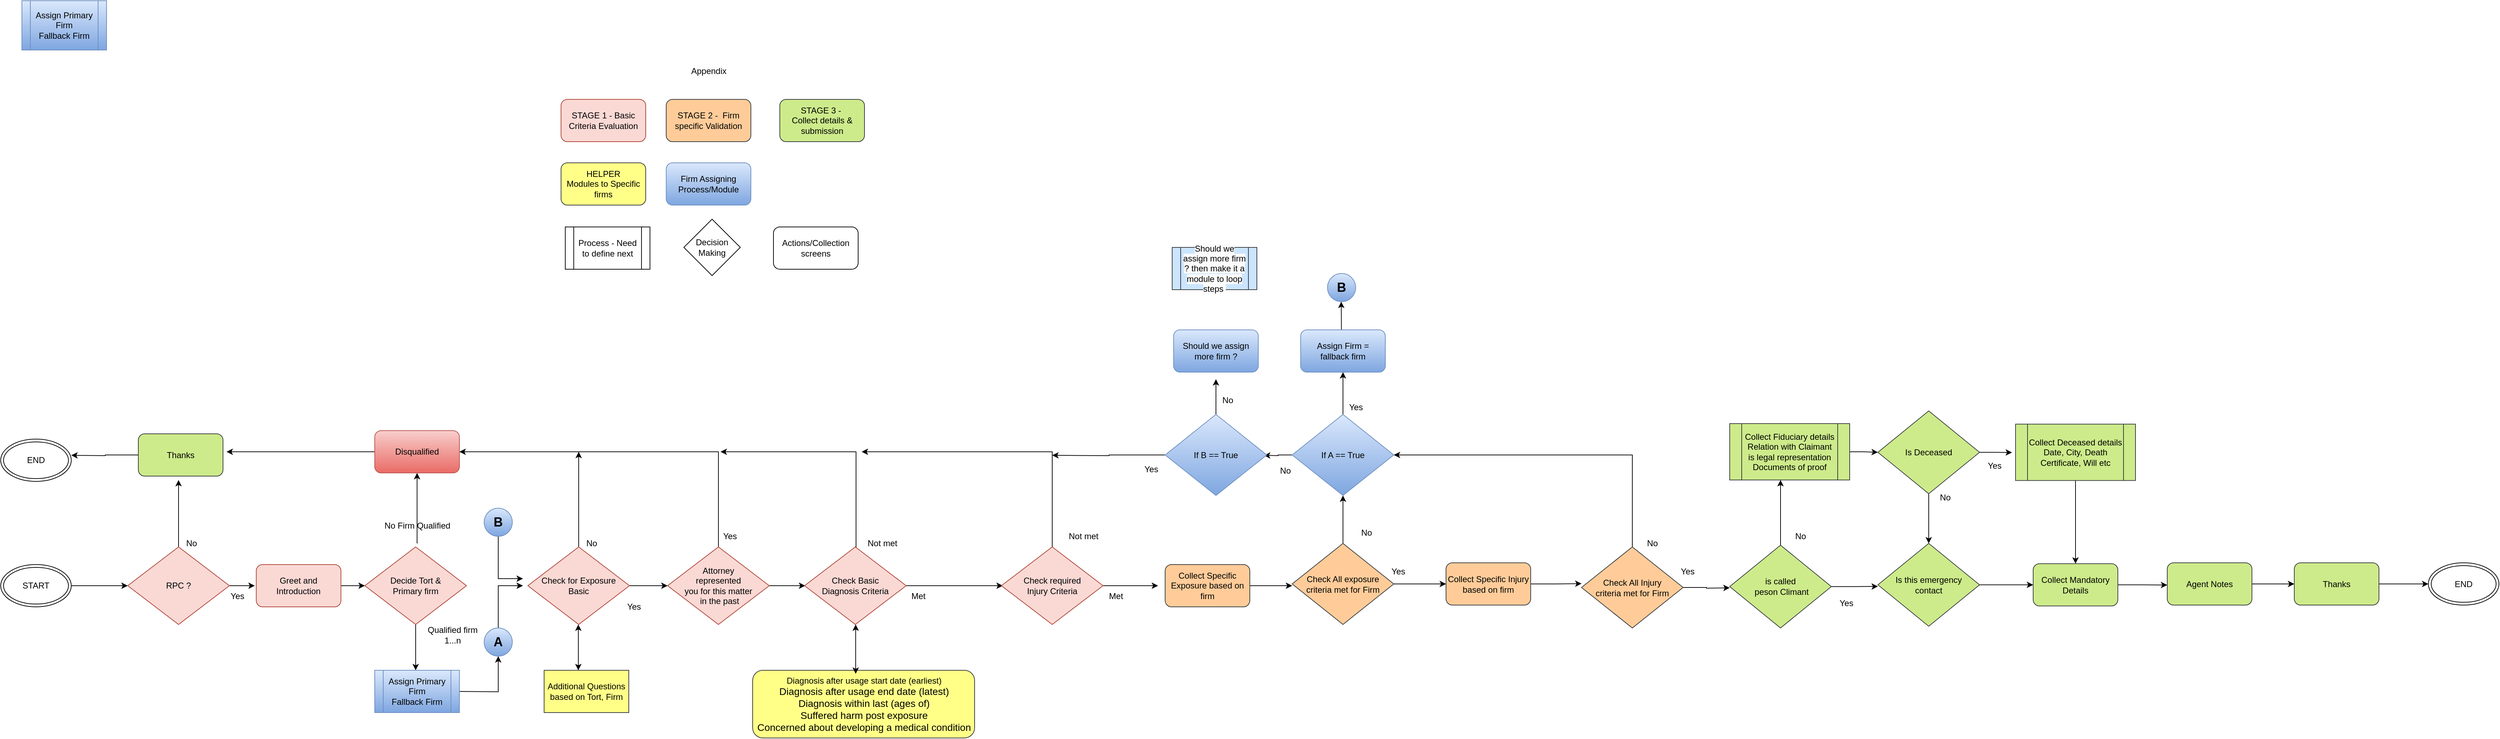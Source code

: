 <mxfile version="21.1.5" type="device">
  <diagram name="Page-1" id="eFChfph1INOUIxKzwDbk">
    <mxGraphModel dx="1219" dy="2870" grid="1" gridSize="10" guides="1" tooltips="1" connect="1" arrows="1" fold="1" page="1" pageScale="1" pageWidth="850" pageHeight="1100" math="0" shadow="0">
      <root>
        <mxCell id="0" />
        <mxCell id="1" parent="0" />
        <mxCell id="fpyDUGGiXaEMiH24qcTl-91" style="edgeStyle=orthogonalEdgeStyle;rounded=0;orthogonalLoop=1;jettySize=auto;html=1;exitX=1;exitY=0.5;exitDx=0;exitDy=0;entryX=0;entryY=0.5;entryDx=0;entryDy=0;" edge="1" parent="1" source="fpyDUGGiXaEMiH24qcTl-92" target="fpyDUGGiXaEMiH24qcTl-95">
          <mxGeometry relative="1" as="geometry" />
        </mxCell>
        <mxCell id="fpyDUGGiXaEMiH24qcTl-92" value="START" style="ellipse;shape=doubleEllipse;whiteSpace=wrap;html=1;" vertex="1" parent="1">
          <mxGeometry x="20" y="-750" width="100" height="60" as="geometry" />
        </mxCell>
        <mxCell id="fpyDUGGiXaEMiH24qcTl-93" style="edgeStyle=orthogonalEdgeStyle;rounded=0;orthogonalLoop=1;jettySize=auto;html=1;exitX=1;exitY=0.5;exitDx=0;exitDy=0;" edge="1" parent="1" source="fpyDUGGiXaEMiH24qcTl-95">
          <mxGeometry relative="1" as="geometry">
            <mxPoint x="380" y="-720" as="targetPoint" />
          </mxGeometry>
        </mxCell>
        <mxCell id="fpyDUGGiXaEMiH24qcTl-94" style="edgeStyle=orthogonalEdgeStyle;rounded=0;orthogonalLoop=1;jettySize=auto;html=1;" edge="1" parent="1" source="fpyDUGGiXaEMiH24qcTl-95">
          <mxGeometry relative="1" as="geometry">
            <mxPoint x="272" y="-870" as="targetPoint" />
          </mxGeometry>
        </mxCell>
        <mxCell id="fpyDUGGiXaEMiH24qcTl-95" value="RPC ?" style="rhombus;whiteSpace=wrap;html=1;fillColor=#fad9d5;strokeColor=#ae4132;" vertex="1" parent="1">
          <mxGeometry x="200" y="-775" width="144" height="110" as="geometry" />
        </mxCell>
        <mxCell id="fpyDUGGiXaEMiH24qcTl-96" style="edgeStyle=orthogonalEdgeStyle;rounded=0;orthogonalLoop=1;jettySize=auto;html=1;exitX=0.5;exitY=1;exitDx=0;exitDy=0;entryX=0.5;entryY=0;entryDx=0;entryDy=0;" edge="1" parent="1" source="fpyDUGGiXaEMiH24qcTl-97">
          <mxGeometry relative="1" as="geometry">
            <mxPoint x="608" y="-600" as="targetPoint" />
          </mxGeometry>
        </mxCell>
        <mxCell id="fpyDUGGiXaEMiH24qcTl-97" value="Decide Tort &amp;amp; &lt;br&gt;Primary firm" style="rhombus;whiteSpace=wrap;html=1;fillColor=#fad9d5;strokeColor=#ae4132;" vertex="1" parent="1">
          <mxGeometry x="536" y="-775" width="144" height="110" as="geometry" />
        </mxCell>
        <mxCell id="fpyDUGGiXaEMiH24qcTl-98" style="edgeStyle=orthogonalEdgeStyle;rounded=0;orthogonalLoop=1;jettySize=auto;html=1;exitX=1;exitY=0.5;exitDx=0;exitDy=0;entryX=0;entryY=0.5;entryDx=0;entryDy=0;" edge="1" parent="1" source="fpyDUGGiXaEMiH24qcTl-99" target="fpyDUGGiXaEMiH24qcTl-97">
          <mxGeometry relative="1" as="geometry" />
        </mxCell>
        <mxCell id="fpyDUGGiXaEMiH24qcTl-99" value="Greet and Introduction" style="rounded=1;whiteSpace=wrap;html=1;fillColor=#fad9d5;strokeColor=#ae4132;" vertex="1" parent="1">
          <mxGeometry x="382.13" y="-750" width="120" height="60" as="geometry" />
        </mxCell>
        <mxCell id="fpyDUGGiXaEMiH24qcTl-100" style="edgeStyle=orthogonalEdgeStyle;rounded=0;orthogonalLoop=1;jettySize=auto;html=1;exitX=1;exitY=0.5;exitDx=0;exitDy=0;entryX=0.5;entryY=1;entryDx=0;entryDy=0;" edge="1" parent="1" target="fpyDUGGiXaEMiH24qcTl-141">
          <mxGeometry relative="1" as="geometry">
            <mxPoint x="668" y="-570" as="sourcePoint" />
          </mxGeometry>
        </mxCell>
        <mxCell id="fpyDUGGiXaEMiH24qcTl-101" value="No Firm Qualified" style="text;html=1;align=center;verticalAlign=middle;resizable=0;points=[];autosize=1;strokeColor=none;fillColor=none;" vertex="1" parent="1">
          <mxGeometry x="550" y="-820" width="120" height="30" as="geometry" />
        </mxCell>
        <mxCell id="fpyDUGGiXaEMiH24qcTl-102" value="Qualified firm&lt;br&gt;1...n" style="text;html=1;align=center;verticalAlign=middle;resizable=0;points=[];autosize=1;strokeColor=none;fillColor=none;" vertex="1" parent="1">
          <mxGeometry x="615" y="-670" width="90" height="40" as="geometry" />
        </mxCell>
        <mxCell id="fpyDUGGiXaEMiH24qcTl-103" value="" style="edgeStyle=orthogonalEdgeStyle;rounded=0;orthogonalLoop=1;jettySize=auto;html=1;" edge="1" parent="1" target="fpyDUGGiXaEMiH24qcTl-105">
          <mxGeometry relative="1" as="geometry">
            <mxPoint x="608" y="-870" as="targetPoint" />
            <mxPoint x="610" y="-780" as="sourcePoint" />
            <Array as="points">
              <mxPoint x="610" y="-840" />
              <mxPoint x="610" y="-840" />
            </Array>
          </mxGeometry>
        </mxCell>
        <mxCell id="fpyDUGGiXaEMiH24qcTl-104" style="edgeStyle=orthogonalEdgeStyle;rounded=0;orthogonalLoop=1;jettySize=auto;html=1;exitX=0;exitY=0.5;exitDx=0;exitDy=0;" edge="1" parent="1" source="fpyDUGGiXaEMiH24qcTl-105">
          <mxGeometry relative="1" as="geometry">
            <mxPoint x="340" y="-910" as="targetPoint" />
          </mxGeometry>
        </mxCell>
        <mxCell id="fpyDUGGiXaEMiH24qcTl-105" value="Disqualified" style="rounded=1;whiteSpace=wrap;html=1;fillColor=#f8cecc;gradientColor=#ea6b66;strokeColor=#b85450;" vertex="1" parent="1">
          <mxGeometry x="550" y="-940" width="120" height="60" as="geometry" />
        </mxCell>
        <mxCell id="fpyDUGGiXaEMiH24qcTl-106" style="edgeStyle=orthogonalEdgeStyle;rounded=0;orthogonalLoop=1;jettySize=auto;html=1;exitX=1;exitY=0.5;exitDx=0;exitDy=0;entryX=0;entryY=0.5;entryDx=0;entryDy=0;" edge="1" parent="1" source="fpyDUGGiXaEMiH24qcTl-108" target="fpyDUGGiXaEMiH24qcTl-111">
          <mxGeometry relative="1" as="geometry" />
        </mxCell>
        <mxCell id="fpyDUGGiXaEMiH24qcTl-107" style="edgeStyle=orthogonalEdgeStyle;rounded=0;orthogonalLoop=1;jettySize=auto;html=1;exitX=0.5;exitY=0;exitDx=0;exitDy=0;" edge="1" parent="1" source="fpyDUGGiXaEMiH24qcTl-108">
          <mxGeometry relative="1" as="geometry">
            <mxPoint x="839" y="-910" as="targetPoint" />
          </mxGeometry>
        </mxCell>
        <mxCell id="fpyDUGGiXaEMiH24qcTl-108" value="Check for Exposure&lt;br&gt;Basic" style="rhombus;whiteSpace=wrap;html=1;fillColor=#fad9d5;strokeColor=#ae4132;" vertex="1" parent="1">
          <mxGeometry x="767" y="-775" width="144" height="110" as="geometry" />
        </mxCell>
        <mxCell id="fpyDUGGiXaEMiH24qcTl-109" style="edgeStyle=orthogonalEdgeStyle;rounded=0;orthogonalLoop=1;jettySize=auto;html=1;exitX=0.5;exitY=0;exitDx=0;exitDy=0;entryX=1;entryY=0.5;entryDx=0;entryDy=0;" edge="1" parent="1" source="fpyDUGGiXaEMiH24qcTl-111" target="fpyDUGGiXaEMiH24qcTl-105">
          <mxGeometry relative="1" as="geometry">
            <mxPoint x="706" y="-910" as="targetPoint" />
            <Array as="points">
              <mxPoint x="1037" y="-910" />
            </Array>
          </mxGeometry>
        </mxCell>
        <mxCell id="fpyDUGGiXaEMiH24qcTl-110" style="edgeStyle=orthogonalEdgeStyle;rounded=0;orthogonalLoop=1;jettySize=auto;html=1;exitX=1;exitY=0.5;exitDx=0;exitDy=0;" edge="1" parent="1" source="fpyDUGGiXaEMiH24qcTl-111">
          <mxGeometry relative="1" as="geometry">
            <mxPoint x="1160" y="-720" as="targetPoint" />
          </mxGeometry>
        </mxCell>
        <mxCell id="fpyDUGGiXaEMiH24qcTl-111" value="Attorney &lt;br&gt;represented &lt;br&gt;you for this matter&lt;br&gt;&amp;nbsp;in the past" style="rhombus;whiteSpace=wrap;html=1;fillColor=#fad9d5;strokeColor=#ae4132;" vertex="1" parent="1">
          <mxGeometry x="965" y="-775" width="144" height="110" as="geometry" />
        </mxCell>
        <mxCell id="fpyDUGGiXaEMiH24qcTl-112" value="Yes" style="text;html=1;align=center;verticalAlign=middle;resizable=0;points=[];autosize=1;strokeColor=none;fillColor=none;" vertex="1" parent="1">
          <mxGeometry x="1033" y="-805" width="40" height="30" as="geometry" />
        </mxCell>
        <mxCell id="fpyDUGGiXaEMiH24qcTl-113" value="Yes" style="text;html=1;align=center;verticalAlign=middle;resizable=0;points=[];autosize=1;strokeColor=none;fillColor=none;" vertex="1" parent="1">
          <mxGeometry x="897" y="-705" width="40" height="30" as="geometry" />
        </mxCell>
        <mxCell id="fpyDUGGiXaEMiH24qcTl-114" value="No" style="text;html=1;align=center;verticalAlign=middle;resizable=0;points=[];autosize=1;strokeColor=none;fillColor=none;" vertex="1" parent="1">
          <mxGeometry x="837" y="-795" width="40" height="30" as="geometry" />
        </mxCell>
        <mxCell id="fpyDUGGiXaEMiH24qcTl-115" value="Additional Questions based on Tort, Firm" style="rounded=0;whiteSpace=wrap;html=1;fillColor=#ffff88;strokeColor=#36393d;" vertex="1" parent="1">
          <mxGeometry x="790" y="-600" width="120" height="60" as="geometry" />
        </mxCell>
        <mxCell id="fpyDUGGiXaEMiH24qcTl-116" value="" style="endArrow=classic;startArrow=classic;html=1;rounded=0;" edge="1" parent="1">
          <mxGeometry width="50" height="50" relative="1" as="geometry">
            <mxPoint x="838.5" y="-600" as="sourcePoint" />
            <mxPoint x="838.5" y="-665" as="targetPoint" />
            <Array as="points">
              <mxPoint x="838.5" y="-635" />
            </Array>
          </mxGeometry>
        </mxCell>
        <mxCell id="fpyDUGGiXaEMiH24qcTl-117" style="edgeStyle=orthogonalEdgeStyle;rounded=0;orthogonalLoop=1;jettySize=auto;html=1;exitX=1;exitY=0.5;exitDx=0;exitDy=0;" edge="1" parent="1" source="fpyDUGGiXaEMiH24qcTl-119">
          <mxGeometry relative="1" as="geometry">
            <mxPoint x="1440" y="-720" as="targetPoint" />
          </mxGeometry>
        </mxCell>
        <mxCell id="fpyDUGGiXaEMiH24qcTl-118" style="edgeStyle=orthogonalEdgeStyle;rounded=0;orthogonalLoop=1;jettySize=auto;html=1;exitX=0.5;exitY=0;exitDx=0;exitDy=0;" edge="1" parent="1" source="fpyDUGGiXaEMiH24qcTl-119">
          <mxGeometry relative="1" as="geometry">
            <mxPoint x="1040" y="-910" as="targetPoint" />
            <Array as="points">
              <mxPoint x="1232" y="-910" />
            </Array>
          </mxGeometry>
        </mxCell>
        <mxCell id="fpyDUGGiXaEMiH24qcTl-119" value="Check Basic &lt;br&gt;Diagnosis Criteria" style="rhombus;whiteSpace=wrap;html=1;fillColor=#fad9d5;strokeColor=#ae4132;" vertex="1" parent="1">
          <mxGeometry x="1159" y="-775" width="144" height="110" as="geometry" />
        </mxCell>
        <mxCell id="fpyDUGGiXaEMiH24qcTl-120" value="Diagnosis after usage start date (earliest)&lt;br style=&quot;caret-color: rgb(0, 0, 0); font-size: 14px; text-align: start;&quot;&gt;&lt;span style=&quot;caret-color: rgb(0, 0, 0); font-size: 14px; text-align: start;&quot;&gt;Diagnosis after usage end date (latest)&lt;/span&gt;&lt;br style=&quot;caret-color: rgb(0, 0, 0); font-size: 14px; text-align: start;&quot;&gt;&lt;span style=&quot;caret-color: rgb(0, 0, 0); font-size: 14px; text-align: start;&quot;&gt;Diagnosis within last (ages of)&lt;/span&gt;&lt;br style=&quot;caret-color: rgb(0, 0, 0); font-size: 14px; text-align: start;&quot;&gt;&lt;span style=&quot;caret-color: rgb(0, 0, 0); font-size: 14px; text-align: start;&quot;&gt;Suffered harm post exposure&lt;/span&gt;&lt;br style=&quot;caret-color: rgb(0, 0, 0); font-size: 14px; text-align: start;&quot;&gt;&lt;span style=&quot;caret-color: rgb(0, 0, 0); font-size: 14px; text-align: start;&quot;&gt;Concerned about developing a medical condition&lt;/span&gt;" style="rounded=1;whiteSpace=wrap;html=1;fillColor=#ffff88;strokeColor=#36393d;" vertex="1" parent="1">
          <mxGeometry x="1085.5" y="-600" width="314.5" height="96" as="geometry" />
        </mxCell>
        <mxCell id="fpyDUGGiXaEMiH24qcTl-121" value="" style="endArrow=classic;startArrow=classic;html=1;rounded=0;" edge="1" parent="1">
          <mxGeometry width="50" height="50" relative="1" as="geometry">
            <mxPoint x="1231.5" y="-595" as="sourcePoint" />
            <mxPoint x="1231.5" y="-665" as="targetPoint" />
          </mxGeometry>
        </mxCell>
        <mxCell id="fpyDUGGiXaEMiH24qcTl-122" value="Not met" style="text;html=1;align=center;verticalAlign=middle;resizable=0;points=[];autosize=1;strokeColor=none;fillColor=none;" vertex="1" parent="1">
          <mxGeometry x="1234" y="-795" width="70" height="30" as="geometry" />
        </mxCell>
        <mxCell id="fpyDUGGiXaEMiH24qcTl-123" value="Met" style="text;html=1;align=center;verticalAlign=middle;resizable=0;points=[];autosize=1;strokeColor=none;fillColor=none;" vertex="1" parent="1">
          <mxGeometry x="1300" y="-720" width="40" height="30" as="geometry" />
        </mxCell>
        <mxCell id="fpyDUGGiXaEMiH24qcTl-124" style="edgeStyle=orthogonalEdgeStyle;rounded=0;orthogonalLoop=1;jettySize=auto;html=1;exitX=1;exitY=0.5;exitDx=0;exitDy=0;" edge="1" parent="1" source="fpyDUGGiXaEMiH24qcTl-126">
          <mxGeometry relative="1" as="geometry">
            <mxPoint x="1660" y="-720" as="targetPoint" />
          </mxGeometry>
        </mxCell>
        <mxCell id="fpyDUGGiXaEMiH24qcTl-125" style="edgeStyle=orthogonalEdgeStyle;rounded=0;orthogonalLoop=1;jettySize=auto;html=1;exitX=0.5;exitY=0;exitDx=0;exitDy=0;" edge="1" parent="1" source="fpyDUGGiXaEMiH24qcTl-126">
          <mxGeometry relative="1" as="geometry">
            <mxPoint x="1240" y="-910" as="targetPoint" />
            <Array as="points">
              <mxPoint x="1510" y="-910" />
            </Array>
          </mxGeometry>
        </mxCell>
        <mxCell id="fpyDUGGiXaEMiH24qcTl-126" value="Check required&lt;br&gt;Injury Criteria" style="rhombus;whiteSpace=wrap;html=1;fillColor=#fad9d5;strokeColor=#ae4132;" vertex="1" parent="1">
          <mxGeometry x="1438" y="-775" width="144" height="110" as="geometry" />
        </mxCell>
        <mxCell id="fpyDUGGiXaEMiH24qcTl-127" value="Not met" style="text;html=1;align=center;verticalAlign=middle;resizable=0;points=[];autosize=1;strokeColor=none;fillColor=none;" vertex="1" parent="1">
          <mxGeometry x="1519" y="-805" width="70" height="30" as="geometry" />
        </mxCell>
        <mxCell id="fpyDUGGiXaEMiH24qcTl-128" value="Met" style="text;html=1;align=center;verticalAlign=middle;resizable=0;points=[];autosize=1;strokeColor=none;fillColor=none;" vertex="1" parent="1">
          <mxGeometry x="1580" y="-720" width="40" height="30" as="geometry" />
        </mxCell>
        <mxCell id="fpyDUGGiXaEMiH24qcTl-129" style="edgeStyle=orthogonalEdgeStyle;rounded=0;orthogonalLoop=1;jettySize=auto;html=1;" edge="1" parent="1" source="fpyDUGGiXaEMiH24qcTl-130">
          <mxGeometry relative="1" as="geometry">
            <mxPoint x="1850" y="-720" as="targetPoint" />
          </mxGeometry>
        </mxCell>
        <mxCell id="fpyDUGGiXaEMiH24qcTl-130" value="Collect Specific Exposure based on firm" style="rounded=1;whiteSpace=wrap;html=1;fillColor=#ffcc99;strokeColor=#36393d;" vertex="1" parent="1">
          <mxGeometry x="1670" y="-750" width="120" height="60" as="geometry" />
        </mxCell>
        <mxCell id="fpyDUGGiXaEMiH24qcTl-131" style="edgeStyle=orthogonalEdgeStyle;rounded=0;orthogonalLoop=1;jettySize=auto;html=1;exitX=1;exitY=0.5;exitDx=0;exitDy=0;entryX=0;entryY=0.452;entryDx=0;entryDy=0;entryPerimeter=0;" edge="1" parent="1" source="fpyDUGGiXaEMiH24qcTl-132" target="fpyDUGGiXaEMiH24qcTl-146">
          <mxGeometry relative="1" as="geometry" />
        </mxCell>
        <mxCell id="fpyDUGGiXaEMiH24qcTl-132" value="Collect Specific Injury based on firm" style="rounded=1;whiteSpace=wrap;html=1;fillColor=#ffcc99;strokeColor=#36393d;" vertex="1" parent="1">
          <mxGeometry x="2068" y="-752.5" width="120" height="60" as="geometry" />
        </mxCell>
        <mxCell id="fpyDUGGiXaEMiH24qcTl-133" style="edgeStyle=orthogonalEdgeStyle;rounded=0;orthogonalLoop=1;jettySize=auto;html=1;exitX=1;exitY=0.5;exitDx=0;exitDy=0;entryX=0;entryY=0.5;entryDx=0;entryDy=0;" edge="1" parent="1" source="fpyDUGGiXaEMiH24qcTl-135" target="fpyDUGGiXaEMiH24qcTl-132">
          <mxGeometry relative="1" as="geometry" />
        </mxCell>
        <mxCell id="fpyDUGGiXaEMiH24qcTl-134" style="edgeStyle=orthogonalEdgeStyle;rounded=0;orthogonalLoop=1;jettySize=auto;html=1;exitX=0.5;exitY=0;exitDx=0;exitDy=0;entryX=0.5;entryY=1;entryDx=0;entryDy=0;" edge="1" parent="1" source="fpyDUGGiXaEMiH24qcTl-135" target="fpyDUGGiXaEMiH24qcTl-149">
          <mxGeometry relative="1" as="geometry">
            <mxPoint x="1922" y="-830" as="targetPoint" />
          </mxGeometry>
        </mxCell>
        <mxCell id="fpyDUGGiXaEMiH24qcTl-135" value="Check All exposure criteria met for Firm" style="rhombus;whiteSpace=wrap;html=1;fillColor=#ffcc99;strokeColor=#36393d;" vertex="1" parent="1">
          <mxGeometry x="1850" y="-780" width="144" height="115" as="geometry" />
        </mxCell>
        <mxCell id="fpyDUGGiXaEMiH24qcTl-136" value="Yes" style="text;html=1;align=center;verticalAlign=middle;resizable=0;points=[];autosize=1;strokeColor=none;fillColor=none;" vertex="1" parent="1">
          <mxGeometry x="1980" y="-755" width="40" height="30" as="geometry" />
        </mxCell>
        <mxCell id="fpyDUGGiXaEMiH24qcTl-137" value="No" style="text;html=1;align=center;verticalAlign=middle;resizable=0;points=[];autosize=1;strokeColor=none;fillColor=none;" vertex="1" parent="1">
          <mxGeometry x="1935" y="-810" width="40" height="30" as="geometry" />
        </mxCell>
        <mxCell id="fpyDUGGiXaEMiH24qcTl-138" style="edgeStyle=orthogonalEdgeStyle;rounded=0;orthogonalLoop=1;jettySize=auto;html=1;exitX=0.5;exitY=1;exitDx=0;exitDy=0;" edge="1" parent="1" source="fpyDUGGiXaEMiH24qcTl-139">
          <mxGeometry relative="1" as="geometry">
            <mxPoint x="760" y="-730" as="targetPoint" />
            <Array as="points">
              <mxPoint x="725" y="-730" />
            </Array>
          </mxGeometry>
        </mxCell>
        <mxCell id="fpyDUGGiXaEMiH24qcTl-139" value="&lt;b&gt;&lt;font style=&quot;font-size: 18px;&quot;&gt;B&lt;/font&gt;&lt;/b&gt;" style="ellipse;whiteSpace=wrap;html=1;aspect=fixed;fillColor=#dae8fc;gradientColor=#7ea6e0;strokeColor=#6c8ebf;" vertex="1" parent="1">
          <mxGeometry x="705" y="-830" width="40" height="40" as="geometry" />
        </mxCell>
        <mxCell id="fpyDUGGiXaEMiH24qcTl-140" style="edgeStyle=orthogonalEdgeStyle;rounded=0;orthogonalLoop=1;jettySize=auto;html=1;exitX=0.5;exitY=0;exitDx=0;exitDy=0;" edge="1" parent="1" source="fpyDUGGiXaEMiH24qcTl-141">
          <mxGeometry relative="1" as="geometry">
            <mxPoint x="760" y="-720" as="targetPoint" />
            <Array as="points">
              <mxPoint x="725" y="-720" />
            </Array>
          </mxGeometry>
        </mxCell>
        <mxCell id="fpyDUGGiXaEMiH24qcTl-141" value="&lt;b&gt;&lt;font style=&quot;font-size: 18px;&quot;&gt;A&lt;/font&gt;&lt;/b&gt;" style="ellipse;whiteSpace=wrap;html=1;aspect=fixed;fillColor=#dae8fc;gradientColor=#7ea6e0;strokeColor=#6c8ebf;" vertex="1" parent="1">
          <mxGeometry x="705" y="-660" width="40" height="40" as="geometry" />
        </mxCell>
        <mxCell id="fpyDUGGiXaEMiH24qcTl-142" style="edgeStyle=orthogonalEdgeStyle;rounded=0;orthogonalLoop=1;jettySize=auto;html=1;exitX=0.5;exitY=0;exitDx=0;exitDy=0;" edge="1" parent="1" source="fpyDUGGiXaEMiH24qcTl-151">
          <mxGeometry relative="1" as="geometry">
            <mxPoint x="1919.5" y="-1123" as="targetPoint" />
            <mxPoint x="1919.5" y="-1073" as="sourcePoint" />
            <Array as="points">
              <mxPoint x="1920" y="-1063" />
              <mxPoint x="1920" y="-1063" />
            </Array>
          </mxGeometry>
        </mxCell>
        <mxCell id="fpyDUGGiXaEMiH24qcTl-143" value="&lt;b&gt;&lt;font style=&quot;font-size: 18px;&quot;&gt;B&lt;/font&gt;&lt;/b&gt;" style="ellipse;whiteSpace=wrap;html=1;aspect=fixed;fillColor=#dae8fc;gradientColor=#7ea6e0;strokeColor=#6c8ebf;" vertex="1" parent="1">
          <mxGeometry x="1900" y="-1163" width="40" height="40" as="geometry" />
        </mxCell>
        <mxCell id="fpyDUGGiXaEMiH24qcTl-144" style="edgeStyle=orthogonalEdgeStyle;rounded=0;orthogonalLoop=1;jettySize=auto;html=1;exitX=1;exitY=0.5;exitDx=0;exitDy=0;" edge="1" parent="1" source="fpyDUGGiXaEMiH24qcTl-146">
          <mxGeometry relative="1" as="geometry">
            <mxPoint x="2470" y="-717" as="targetPoint" />
          </mxGeometry>
        </mxCell>
        <mxCell id="fpyDUGGiXaEMiH24qcTl-145" style="edgeStyle=orthogonalEdgeStyle;rounded=0;orthogonalLoop=1;jettySize=auto;html=1;exitX=0.5;exitY=0;exitDx=0;exitDy=0;entryX=1;entryY=0.5;entryDx=0;entryDy=0;" edge="1" parent="1" source="fpyDUGGiXaEMiH24qcTl-146" target="fpyDUGGiXaEMiH24qcTl-149">
          <mxGeometry relative="1" as="geometry" />
        </mxCell>
        <mxCell id="fpyDUGGiXaEMiH24qcTl-146" value="Check All Injury &lt;br&gt;criteria met for Firm" style="rhombus;whiteSpace=wrap;html=1;fillColor=#ffcc99;strokeColor=#36393d;" vertex="1" parent="1">
          <mxGeometry x="2260" y="-775" width="144" height="115" as="geometry" />
        </mxCell>
        <mxCell id="fpyDUGGiXaEMiH24qcTl-147" style="edgeStyle=orthogonalEdgeStyle;rounded=0;orthogonalLoop=1;jettySize=auto;html=1;exitX=0.5;exitY=0;exitDx=0;exitDy=0;entryX=0.5;entryY=1;entryDx=0;entryDy=0;" edge="1" parent="1" source="fpyDUGGiXaEMiH24qcTl-149" target="fpyDUGGiXaEMiH24qcTl-151">
          <mxGeometry relative="1" as="geometry" />
        </mxCell>
        <mxCell id="fpyDUGGiXaEMiH24qcTl-148" style="edgeStyle=orthogonalEdgeStyle;rounded=0;orthogonalLoop=1;jettySize=auto;html=1;exitX=0;exitY=0.5;exitDx=0;exitDy=0;" edge="1" parent="1" source="fpyDUGGiXaEMiH24qcTl-149">
          <mxGeometry relative="1" as="geometry">
            <mxPoint x="1810" y="-905" as="targetPoint" />
          </mxGeometry>
        </mxCell>
        <mxCell id="fpyDUGGiXaEMiH24qcTl-149" value="If A == True" style="rhombus;whiteSpace=wrap;html=1;fillColor=#dae8fc;gradientColor=#7ea6e0;strokeColor=#6c8ebf;" vertex="1" parent="1">
          <mxGeometry x="1850" y="-963" width="144" height="115" as="geometry" />
        </mxCell>
        <mxCell id="fpyDUGGiXaEMiH24qcTl-150" value="" style="edgeStyle=orthogonalEdgeStyle;rounded=0;orthogonalLoop=1;jettySize=auto;html=1;exitX=0.5;exitY=0;exitDx=0;exitDy=0;" edge="1" parent="1" target="fpyDUGGiXaEMiH24qcTl-151">
          <mxGeometry relative="1" as="geometry">
            <mxPoint x="1919.5" y="-1123" as="targetPoint" />
            <mxPoint x="1919.5" y="-1073" as="sourcePoint" />
            <Array as="points" />
          </mxGeometry>
        </mxCell>
        <mxCell id="fpyDUGGiXaEMiH24qcTl-151" value="Assign Firm = &lt;br&gt;fallback firm" style="rounded=1;whiteSpace=wrap;html=1;fillColor=#dae8fc;gradientColor=#7ea6e0;strokeColor=#6c8ebf;" vertex="1" parent="1">
          <mxGeometry x="1862" y="-1083" width="120" height="60" as="geometry" />
        </mxCell>
        <mxCell id="fpyDUGGiXaEMiH24qcTl-152" value="Yes" style="text;html=1;align=center;verticalAlign=middle;resizable=0;points=[];autosize=1;strokeColor=none;fillColor=none;" vertex="1" parent="1">
          <mxGeometry x="1920" y="-988" width="40" height="30" as="geometry" />
        </mxCell>
        <mxCell id="fpyDUGGiXaEMiH24qcTl-153" style="edgeStyle=orthogonalEdgeStyle;rounded=0;orthogonalLoop=1;jettySize=auto;html=1;exitX=0.5;exitY=0;exitDx=0;exitDy=0;" edge="1" parent="1" source="fpyDUGGiXaEMiH24qcTl-155">
          <mxGeometry relative="1" as="geometry">
            <mxPoint x="1742" y="-1013" as="targetPoint" />
          </mxGeometry>
        </mxCell>
        <mxCell id="fpyDUGGiXaEMiH24qcTl-154" style="edgeStyle=orthogonalEdgeStyle;rounded=0;orthogonalLoop=1;jettySize=auto;html=1;exitX=0;exitY=0.5;exitDx=0;exitDy=0;" edge="1" parent="1" source="fpyDUGGiXaEMiH24qcTl-155">
          <mxGeometry relative="1" as="geometry">
            <mxPoint x="1510" y="-905" as="targetPoint" />
          </mxGeometry>
        </mxCell>
        <mxCell id="fpyDUGGiXaEMiH24qcTl-155" value="If B == True" style="rhombus;whiteSpace=wrap;html=1;fillColor=#dae8fc;gradientColor=#7ea6e0;strokeColor=#6c8ebf;" vertex="1" parent="1">
          <mxGeometry x="1670" y="-963" width="144" height="115" as="geometry" />
        </mxCell>
        <mxCell id="fpyDUGGiXaEMiH24qcTl-156" value="No" style="text;html=1;align=center;verticalAlign=middle;resizable=0;points=[];autosize=1;strokeColor=none;fillColor=none;" vertex="1" parent="1">
          <mxGeometry x="1820" y="-898" width="40" height="30" as="geometry" />
        </mxCell>
        <mxCell id="fpyDUGGiXaEMiH24qcTl-157" value="Yes" style="text;html=1;align=center;verticalAlign=middle;resizable=0;points=[];autosize=1;strokeColor=none;fillColor=none;" vertex="1" parent="1">
          <mxGeometry x="1630" y="-900" width="40" height="30" as="geometry" />
        </mxCell>
        <mxCell id="fpyDUGGiXaEMiH24qcTl-158" value="No&amp;nbsp;" style="text;html=1;align=center;verticalAlign=middle;resizable=0;points=[];autosize=1;strokeColor=none;fillColor=none;" vertex="1" parent="1">
          <mxGeometry x="1740" y="-998" width="40" height="30" as="geometry" />
        </mxCell>
        <mxCell id="fpyDUGGiXaEMiH24qcTl-159" value="Should we assign more firm ?" style="rounded=1;whiteSpace=wrap;html=1;fillColor=#dae8fc;gradientColor=#7ea6e0;strokeColor=#6c8ebf;" vertex="1" parent="1">
          <mxGeometry x="1682" y="-1083" width="120" height="60" as="geometry" />
        </mxCell>
        <mxCell id="fpyDUGGiXaEMiH24qcTl-160" value="&lt;meta charset=&quot;utf-8&quot;&gt;&lt;span style=&quot;color: rgb(0, 0, 0); font-family: Helvetica; font-size: 12px; font-style: normal; font-variant-ligatures: normal; font-variant-caps: normal; font-weight: 400; letter-spacing: normal; orphans: 2; text-align: center; text-indent: 0px; text-transform: none; widows: 2; word-spacing: 0px; -webkit-text-stroke-width: 0px; background-color: rgb(251, 251, 251); text-decoration-thickness: initial; text-decoration-style: initial; text-decoration-color: initial; float: none; display: inline !important;&quot;&gt;Should we assign more firm ? then make it a module to loop steps&amp;nbsp;&lt;/span&gt;" style="shape=process;whiteSpace=wrap;html=1;backgroundOutline=1;fillColor=#cce5ff;strokeColor=#36393d;gradientColor=none;" vertex="1" parent="1">
          <mxGeometry x="1680" y="-1200" width="120" height="60" as="geometry" />
        </mxCell>
        <mxCell id="fpyDUGGiXaEMiH24qcTl-161" value="Yes" style="text;html=1;align=center;verticalAlign=middle;resizable=0;points=[];autosize=1;strokeColor=none;fillColor=none;" vertex="1" parent="1">
          <mxGeometry x="2390" y="-755" width="40" height="30" as="geometry" />
        </mxCell>
        <mxCell id="fpyDUGGiXaEMiH24qcTl-162" value="No" style="text;html=1;align=center;verticalAlign=middle;resizable=0;points=[];autosize=1;strokeColor=none;fillColor=none;" vertex="1" parent="1">
          <mxGeometry x="2340" y="-795" width="40" height="30" as="geometry" />
        </mxCell>
        <mxCell id="fpyDUGGiXaEMiH24qcTl-163" style="edgeStyle=orthogonalEdgeStyle;rounded=0;orthogonalLoop=1;jettySize=auto;html=1;exitX=1;exitY=0.5;exitDx=0;exitDy=0;" edge="1" parent="1" source="fpyDUGGiXaEMiH24qcTl-165">
          <mxGeometry relative="1" as="geometry">
            <mxPoint x="2680" y="-719" as="targetPoint" />
          </mxGeometry>
        </mxCell>
        <mxCell id="fpyDUGGiXaEMiH24qcTl-164" style="edgeStyle=orthogonalEdgeStyle;rounded=0;orthogonalLoop=1;jettySize=auto;html=1;exitX=0.5;exitY=0;exitDx=0;exitDy=0;" edge="1" parent="1" source="fpyDUGGiXaEMiH24qcTl-165">
          <mxGeometry relative="1" as="geometry">
            <mxPoint x="2542" y="-870" as="targetPoint" />
          </mxGeometry>
        </mxCell>
        <mxCell id="fpyDUGGiXaEMiH24qcTl-165" value="is called &lt;br&gt;&amp;nbsp;peson Climant" style="rhombus;whiteSpace=wrap;html=1;fillColor=#cdeb8b;strokeColor=#36393d;" vertex="1" parent="1">
          <mxGeometry x="2470" y="-777.5" width="144" height="117.5" as="geometry" />
        </mxCell>
        <mxCell id="fpyDUGGiXaEMiH24qcTl-166" value="No" style="text;html=1;align=center;verticalAlign=middle;resizable=0;points=[];autosize=1;strokeColor=none;fillColor=none;" vertex="1" parent="1">
          <mxGeometry x="2550" y="-805" width="40" height="30" as="geometry" />
        </mxCell>
        <mxCell id="fpyDUGGiXaEMiH24qcTl-167" style="edgeStyle=orthogonalEdgeStyle;rounded=0;orthogonalLoop=1;jettySize=auto;html=1;exitX=0;exitY=0.5;exitDx=0;exitDy=0;" edge="1" parent="1" source="fpyDUGGiXaEMiH24qcTl-168">
          <mxGeometry relative="1" as="geometry">
            <mxPoint x="120" y="-905" as="targetPoint" />
          </mxGeometry>
        </mxCell>
        <mxCell id="fpyDUGGiXaEMiH24qcTl-168" value="Thanks" style="rounded=1;whiteSpace=wrap;html=1;fillColor=#cdeb8b;strokeColor=#36393d;" vertex="1" parent="1">
          <mxGeometry x="215" y="-935.5" width="120" height="60" as="geometry" />
        </mxCell>
        <mxCell id="fpyDUGGiXaEMiH24qcTl-169" value="END" style="ellipse;shape=doubleEllipse;whiteSpace=wrap;html=1;" vertex="1" parent="1">
          <mxGeometry x="20" y="-928" width="100" height="60" as="geometry" />
        </mxCell>
        <mxCell id="fpyDUGGiXaEMiH24qcTl-170" value="Yes" style="text;html=1;align=center;verticalAlign=middle;resizable=0;points=[];autosize=1;strokeColor=none;fillColor=none;" vertex="1" parent="1">
          <mxGeometry x="335" y="-720" width="40" height="30" as="geometry" />
        </mxCell>
        <mxCell id="fpyDUGGiXaEMiH24qcTl-171" value="No" style="text;html=1;align=center;verticalAlign=middle;resizable=0;points=[];autosize=1;strokeColor=none;fillColor=none;" vertex="1" parent="1">
          <mxGeometry x="270" y="-795" width="40" height="30" as="geometry" />
        </mxCell>
        <mxCell id="fpyDUGGiXaEMiH24qcTl-172" value="HELPER&lt;br&gt;Modules to Specific firms" style="rounded=1;whiteSpace=wrap;html=1;fillColor=#ffff88;strokeColor=#36393d;" vertex="1" parent="1">
          <mxGeometry x="814" y="-1320" width="120" height="60" as="geometry" />
        </mxCell>
        <mxCell id="fpyDUGGiXaEMiH24qcTl-173" value="STAGE 1 - Basic Criteria Evaluation" style="rounded=1;whiteSpace=wrap;html=1;fillColor=#fad9d5;strokeColor=#ae4132;" vertex="1" parent="1">
          <mxGeometry x="814" y="-1410" width="120" height="60" as="geometry" />
        </mxCell>
        <mxCell id="fpyDUGGiXaEMiH24qcTl-174" value="Firm Assigning Process/Module" style="rounded=1;whiteSpace=wrap;html=1;fillColor=#dae8fc;gradientColor=#7ea6e0;strokeColor=#6c8ebf;" vertex="1" parent="1">
          <mxGeometry x="963" y="-1320" width="120" height="60" as="geometry" />
        </mxCell>
        <mxCell id="fpyDUGGiXaEMiH24qcTl-175" value="STAGE 2 -&amp;nbsp; Firm specific Validation" style="rounded=1;whiteSpace=wrap;html=1;fillColor=#ffcc99;strokeColor=#36393d;" vertex="1" parent="1">
          <mxGeometry x="963" y="-1410" width="120" height="60" as="geometry" />
        </mxCell>
        <mxCell id="fpyDUGGiXaEMiH24qcTl-176" value="STAGE 3 -&amp;nbsp;&lt;br&gt;Collect details &amp;amp; submission" style="rounded=1;whiteSpace=wrap;html=1;fillColor=#cdeb8b;strokeColor=#36393d;" vertex="1" parent="1">
          <mxGeometry x="1124" y="-1410" width="120" height="60" as="geometry" />
        </mxCell>
        <mxCell id="fpyDUGGiXaEMiH24qcTl-177" style="edgeStyle=orthogonalEdgeStyle;rounded=0;orthogonalLoop=1;jettySize=auto;html=1;exitX=1;exitY=0.5;exitDx=0;exitDy=0;entryX=0;entryY=0.5;entryDx=0;entryDy=0;" edge="1" parent="1" source="fpyDUGGiXaEMiH24qcTl-178" target="fpyDUGGiXaEMiH24qcTl-186">
          <mxGeometry relative="1" as="geometry" />
        </mxCell>
        <mxCell id="fpyDUGGiXaEMiH24qcTl-178" value="Collect&amp;nbsp;Fiduciary details&lt;br style=&quot;border-color: var(--border-color);&quot;&gt;Relation with Claimant&lt;br style=&quot;border-color: var(--border-color);&quot;&gt;is legal representation&lt;br style=&quot;border-color: var(--border-color);&quot;&gt;Documents of proof" style="shape=process;whiteSpace=wrap;html=1;backgroundOutline=1;fillColor=#cdeb8b;strokeColor=#36393d;" vertex="1" parent="1">
          <mxGeometry x="2470" y="-950" width="170" height="80" as="geometry" />
        </mxCell>
        <mxCell id="fpyDUGGiXaEMiH24qcTl-179" value="Appendix" style="text;html=1;align=center;verticalAlign=middle;resizable=0;points=[];autosize=1;strokeColor=none;fillColor=none;" vertex="1" parent="1">
          <mxGeometry x="988" y="-1465" width="70" height="30" as="geometry" />
        </mxCell>
        <mxCell id="fpyDUGGiXaEMiH24qcTl-180" value="Assign Primary Firm&lt;br style=&quot;border-color: var(--border-color);&quot;&gt;Fallback Firm" style="shape=process;whiteSpace=wrap;html=1;backgroundOutline=1;fillColor=#dae8fc;strokeColor=#6c8ebf;gradientColor=#7ea6e0;" vertex="1" parent="1">
          <mxGeometry x="550" y="-600" width="120" height="60" as="geometry" />
        </mxCell>
        <mxCell id="fpyDUGGiXaEMiH24qcTl-181" value="Yes" style="text;html=1;align=center;verticalAlign=middle;resizable=0;points=[];autosize=1;strokeColor=none;fillColor=none;" vertex="1" parent="1">
          <mxGeometry x="2615" y="-710" width="40" height="30" as="geometry" />
        </mxCell>
        <mxCell id="fpyDUGGiXaEMiH24qcTl-182" style="edgeStyle=orthogonalEdgeStyle;rounded=0;orthogonalLoop=1;jettySize=auto;html=1;exitX=1;exitY=0.5;exitDx=0;exitDy=0;" edge="1" parent="1" source="fpyDUGGiXaEMiH24qcTl-183" target="fpyDUGGiXaEMiH24qcTl-195">
          <mxGeometry relative="1" as="geometry">
            <mxPoint x="2870" y="-721" as="targetPoint" />
          </mxGeometry>
        </mxCell>
        <mxCell id="fpyDUGGiXaEMiH24qcTl-183" value="Is this emergency &lt;br&gt;contact" style="rhombus;whiteSpace=wrap;html=1;fillColor=#cdeb8b;strokeColor=#36393d;" vertex="1" parent="1">
          <mxGeometry x="2680" y="-780" width="144" height="117.5" as="geometry" />
        </mxCell>
        <mxCell id="fpyDUGGiXaEMiH24qcTl-184" style="edgeStyle=orthogonalEdgeStyle;rounded=0;orthogonalLoop=1;jettySize=auto;html=1;exitX=1;exitY=0.5;exitDx=0;exitDy=0;" edge="1" parent="1" source="fpyDUGGiXaEMiH24qcTl-186">
          <mxGeometry relative="1" as="geometry">
            <mxPoint x="2870" y="-909" as="targetPoint" />
          </mxGeometry>
        </mxCell>
        <mxCell id="fpyDUGGiXaEMiH24qcTl-185" style="edgeStyle=orthogonalEdgeStyle;rounded=0;orthogonalLoop=1;jettySize=auto;html=1;exitX=0.5;exitY=1;exitDx=0;exitDy=0;entryX=0.5;entryY=0;entryDx=0;entryDy=0;" edge="1" parent="1" source="fpyDUGGiXaEMiH24qcTl-186" target="fpyDUGGiXaEMiH24qcTl-183">
          <mxGeometry relative="1" as="geometry" />
        </mxCell>
        <mxCell id="fpyDUGGiXaEMiH24qcTl-186" value="Is Deceased" style="rhombus;whiteSpace=wrap;html=1;fillColor=#cdeb8b;strokeColor=#36393d;" vertex="1" parent="1">
          <mxGeometry x="2680" y="-968" width="144" height="117.5" as="geometry" />
        </mxCell>
        <mxCell id="fpyDUGGiXaEMiH24qcTl-187" value="No" style="text;html=1;align=center;verticalAlign=middle;resizable=0;points=[];autosize=1;strokeColor=none;fillColor=none;" vertex="1" parent="1">
          <mxGeometry x="2755" y="-860" width="40" height="30" as="geometry" />
        </mxCell>
        <mxCell id="fpyDUGGiXaEMiH24qcTl-188" value="Yes" style="text;html=1;align=center;verticalAlign=middle;resizable=0;points=[];autosize=1;strokeColor=none;fillColor=none;" vertex="1" parent="1">
          <mxGeometry x="2825" y="-905.5" width="40" height="30" as="geometry" />
        </mxCell>
        <mxCell id="fpyDUGGiXaEMiH24qcTl-189" style="edgeStyle=orthogonalEdgeStyle;rounded=0;orthogonalLoop=1;jettySize=auto;html=1;exitX=0.5;exitY=1;exitDx=0;exitDy=0;entryX=0.5;entryY=0;entryDx=0;entryDy=0;" edge="1" parent="1" source="fpyDUGGiXaEMiH24qcTl-190" target="fpyDUGGiXaEMiH24qcTl-195">
          <mxGeometry relative="1" as="geometry" />
        </mxCell>
        <mxCell id="fpyDUGGiXaEMiH24qcTl-190" value="Collect Deceased&amp;nbsp;details&lt;br style=&quot;border-color: var(--border-color);&quot;&gt;Date, City, Death Certificate, Will etc" style="shape=process;whiteSpace=wrap;html=1;backgroundOutline=1;fillColor=#cdeb8b;strokeColor=#36393d;" vertex="1" parent="1">
          <mxGeometry x="2875" y="-949.25" width="170" height="80" as="geometry" />
        </mxCell>
        <mxCell id="fpyDUGGiXaEMiH24qcTl-191" value="Process - Need to define next" style="shape=process;whiteSpace=wrap;html=1;backgroundOutline=1;" vertex="1" parent="1">
          <mxGeometry x="820" y="-1229" width="120" height="60" as="geometry" />
        </mxCell>
        <mxCell id="fpyDUGGiXaEMiH24qcTl-192" value="Decision Making" style="rhombus;whiteSpace=wrap;html=1;" vertex="1" parent="1">
          <mxGeometry x="988" y="-1240" width="80" height="80" as="geometry" />
        </mxCell>
        <mxCell id="fpyDUGGiXaEMiH24qcTl-193" value="Actions/Collection screens" style="rounded=1;whiteSpace=wrap;html=1;" vertex="1" parent="1">
          <mxGeometry x="1115" y="-1229" width="120" height="60" as="geometry" />
        </mxCell>
        <mxCell id="fpyDUGGiXaEMiH24qcTl-194" style="edgeStyle=orthogonalEdgeStyle;rounded=0;orthogonalLoop=1;jettySize=auto;html=1;exitX=1;exitY=0.5;exitDx=0;exitDy=0;" edge="1" parent="1" source="fpyDUGGiXaEMiH24qcTl-195">
          <mxGeometry relative="1" as="geometry">
            <mxPoint x="3090" y="-721" as="targetPoint" />
          </mxGeometry>
        </mxCell>
        <mxCell id="fpyDUGGiXaEMiH24qcTl-195" value="Collect Mandatory Details" style="rounded=1;whiteSpace=wrap;html=1;fillColor=#cdeb8b;strokeColor=#36393d;" vertex="1" parent="1">
          <mxGeometry x="2900" y="-751.25" width="120" height="60" as="geometry" />
        </mxCell>
        <mxCell id="fpyDUGGiXaEMiH24qcTl-196" style="edgeStyle=orthogonalEdgeStyle;rounded=0;orthogonalLoop=1;jettySize=auto;html=1;exitX=1;exitY=0.5;exitDx=0;exitDy=0;entryX=0;entryY=0.5;entryDx=0;entryDy=0;" edge="1" parent="1" source="fpyDUGGiXaEMiH24qcTl-197" target="fpyDUGGiXaEMiH24qcTl-199">
          <mxGeometry relative="1" as="geometry" />
        </mxCell>
        <mxCell id="fpyDUGGiXaEMiH24qcTl-197" value="Agent Notes" style="rounded=1;whiteSpace=wrap;html=1;fillColor=#cdeb8b;strokeColor=#36393d;" vertex="1" parent="1">
          <mxGeometry x="3090" y="-752.5" width="120" height="60" as="geometry" />
        </mxCell>
        <mxCell id="fpyDUGGiXaEMiH24qcTl-198" style="edgeStyle=orthogonalEdgeStyle;rounded=0;orthogonalLoop=1;jettySize=auto;html=1;exitX=1;exitY=0.5;exitDx=0;exitDy=0;entryX=0;entryY=0.5;entryDx=0;entryDy=0;" edge="1" parent="1" source="fpyDUGGiXaEMiH24qcTl-199" target="fpyDUGGiXaEMiH24qcTl-200">
          <mxGeometry relative="1" as="geometry" />
        </mxCell>
        <mxCell id="fpyDUGGiXaEMiH24qcTl-199" value="Thanks" style="rounded=1;whiteSpace=wrap;html=1;fillColor=#cdeb8b;strokeColor=#36393d;" vertex="1" parent="1">
          <mxGeometry x="3270" y="-752.5" width="120" height="60" as="geometry" />
        </mxCell>
        <mxCell id="fpyDUGGiXaEMiH24qcTl-200" value="END" style="ellipse;shape=doubleEllipse;whiteSpace=wrap;html=1;" vertex="1" parent="1">
          <mxGeometry x="3460" y="-752.5" width="100" height="60" as="geometry" />
        </mxCell>
        <mxCell id="fpyDUGGiXaEMiH24qcTl-201" value="Assign Primary Firm&lt;br style=&quot;border-color: var(--border-color);&quot;&gt;Fallback Firm" style="shape=process;whiteSpace=wrap;html=1;backgroundOutline=1;fillColor=#dae8fc;strokeColor=#6c8ebf;gradientColor=#7ea6e0;" vertex="1" parent="1">
          <mxGeometry x="50" y="-1550" width="120" height="70" as="geometry" />
        </mxCell>
      </root>
    </mxGraphModel>
  </diagram>
</mxfile>
